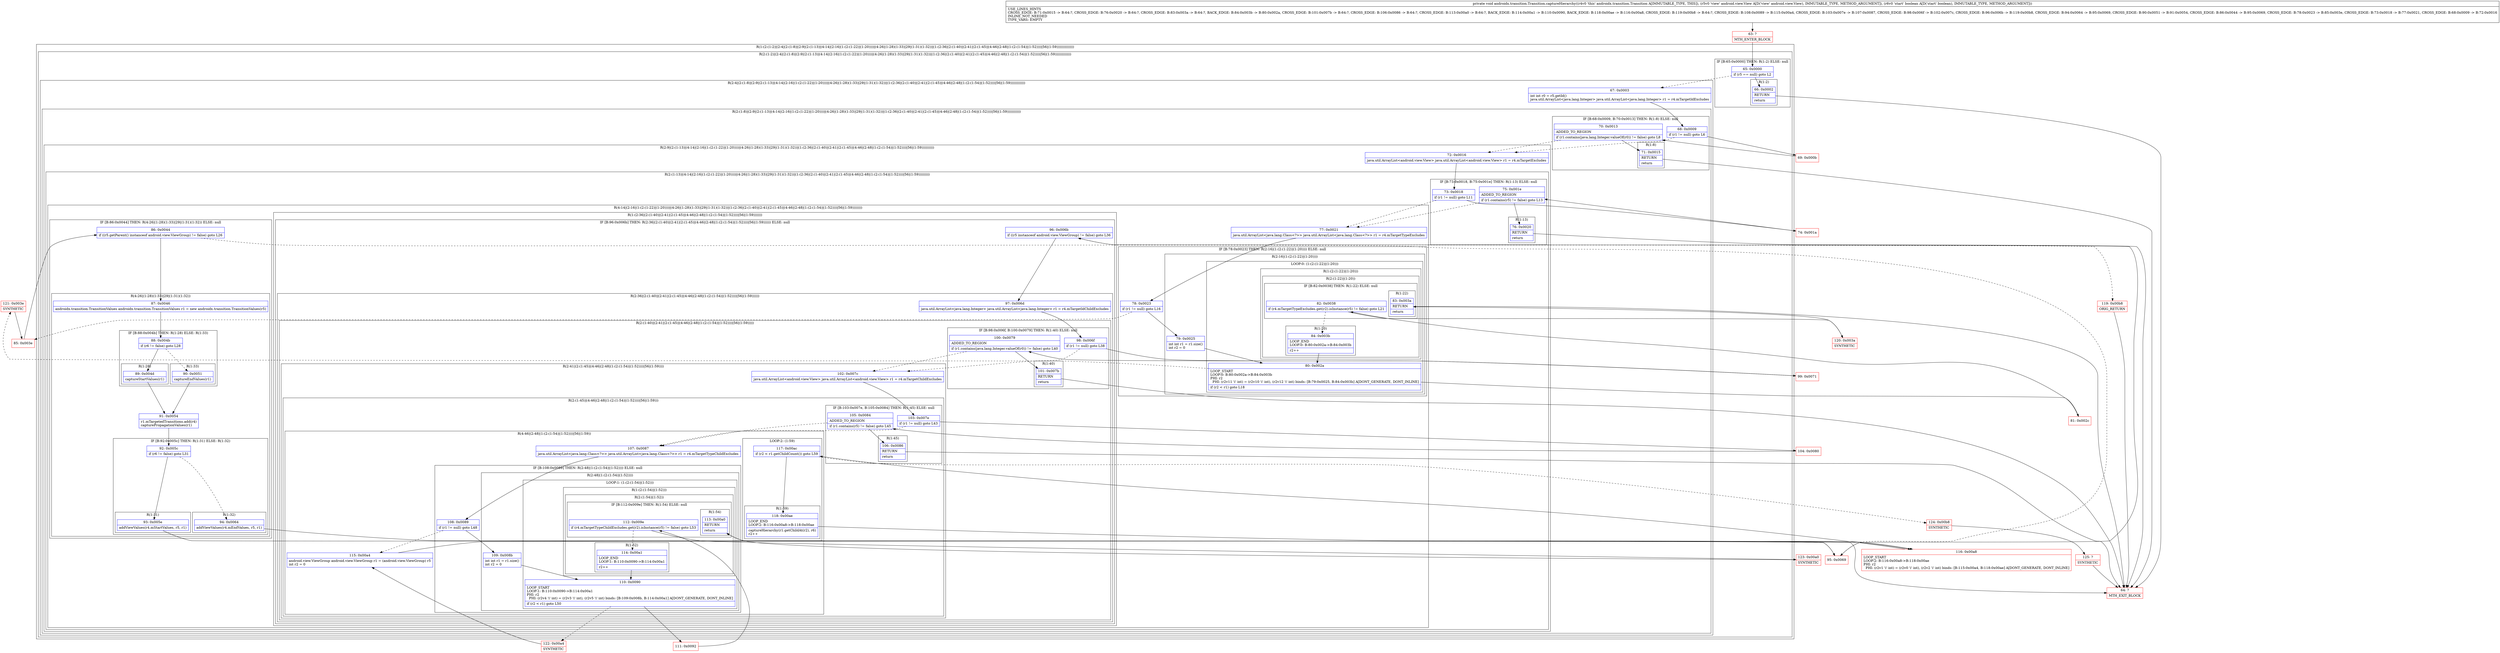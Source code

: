 digraph "CFG forandroidx.transition.Transition.captureHierarchy(Landroid\/view\/View;Z)V" {
subgraph cluster_Region_918314037 {
label = "R(1:(2:(1:2)|(2:4|(2:(1:8)|(2:9|(2:(1:13)|(4:14|(2:16|(1:(2:(1:22)|(1:20))))|(4:26|(1:28)(1:33)|29|(1:31)(1:32))|(1:(2:36|(2:(1:40)|(2:41|(2:(1:45)|(4:46|(2:48|(1:(2:(1:54)|(1:52))))|56|(1:59))))))))))))))";
node [shape=record,color=blue];
subgraph cluster_Region_1905068534 {
label = "R(2:(1:2)|(2:4|(2:(1:8)|(2:9|(2:(1:13)|(4:14|(2:16|(1:(2:(1:22)|(1:20))))|(4:26|(1:28)(1:33)|29|(1:31)(1:32))|(1:(2:36|(2:(1:40)|(2:41|(2:(1:45)|(4:46|(2:48|(1:(2:(1:54)|(1:52))))|56|(1:59)))))))))))))";
node [shape=record,color=blue];
subgraph cluster_IfRegion_94611051 {
label = "IF [B:65:0x0000] THEN: R(1:2) ELSE: null";
node [shape=record,color=blue];
Node_65 [shape=record,label="{65\:\ 0x0000|if (r5 == null) goto L2\l}"];
subgraph cluster_Region_2034724413 {
label = "R(1:2)";
node [shape=record,color=blue];
Node_66 [shape=record,label="{66\:\ 0x0002|RETURN\l|return\l}"];
}
}
subgraph cluster_Region_1197806002 {
label = "R(2:4|(2:(1:8)|(2:9|(2:(1:13)|(4:14|(2:16|(1:(2:(1:22)|(1:20))))|(4:26|(1:28)(1:33)|29|(1:31)(1:32))|(1:(2:36|(2:(1:40)|(2:41|(2:(1:45)|(4:46|(2:48|(1:(2:(1:54)|(1:52))))|56|(1:59))))))))))))";
node [shape=record,color=blue];
Node_67 [shape=record,label="{67\:\ 0x0003|int int r0 = r5.getId()\ljava.util.ArrayList\<java.lang.Integer\> java.util.ArrayList\<java.lang.Integer\> r1 = r4.mTargetIdExcludes\l}"];
subgraph cluster_Region_768530644 {
label = "R(2:(1:8)|(2:9|(2:(1:13)|(4:14|(2:16|(1:(2:(1:22)|(1:20))))|(4:26|(1:28)(1:33)|29|(1:31)(1:32))|(1:(2:36|(2:(1:40)|(2:41|(2:(1:45)|(4:46|(2:48|(1:(2:(1:54)|(1:52))))|56|(1:59)))))))))))";
node [shape=record,color=blue];
subgraph cluster_IfRegion_1444514187 {
label = "IF [B:68:0x0009, B:70:0x0013] THEN: R(1:8) ELSE: null";
node [shape=record,color=blue];
Node_68 [shape=record,label="{68\:\ 0x0009|if (r1 != null) goto L6\l}"];
Node_70 [shape=record,label="{70\:\ 0x0013|ADDED_TO_REGION\l|if (r1.contains(java.lang.Integer.valueOf(r0)) != false) goto L8\l}"];
subgraph cluster_Region_873834018 {
label = "R(1:8)";
node [shape=record,color=blue];
Node_71 [shape=record,label="{71\:\ 0x0015|RETURN\l|return\l}"];
}
}
subgraph cluster_Region_1131540697 {
label = "R(2:9|(2:(1:13)|(4:14|(2:16|(1:(2:(1:22)|(1:20))))|(4:26|(1:28)(1:33)|29|(1:31)(1:32))|(1:(2:36|(2:(1:40)|(2:41|(2:(1:45)|(4:46|(2:48|(1:(2:(1:54)|(1:52))))|56|(1:59))))))))))";
node [shape=record,color=blue];
Node_72 [shape=record,label="{72\:\ 0x0016|java.util.ArrayList\<android.view.View\> java.util.ArrayList\<android.view.View\> r1 = r4.mTargetExcludes\l}"];
subgraph cluster_Region_740150837 {
label = "R(2:(1:13)|(4:14|(2:16|(1:(2:(1:22)|(1:20))))|(4:26|(1:28)(1:33)|29|(1:31)(1:32))|(1:(2:36|(2:(1:40)|(2:41|(2:(1:45)|(4:46|(2:48|(1:(2:(1:54)|(1:52))))|56|(1:59)))))))))";
node [shape=record,color=blue];
subgraph cluster_IfRegion_745963908 {
label = "IF [B:73:0x0018, B:75:0x001e] THEN: R(1:13) ELSE: null";
node [shape=record,color=blue];
Node_73 [shape=record,label="{73\:\ 0x0018|if (r1 != null) goto L11\l}"];
Node_75 [shape=record,label="{75\:\ 0x001e|ADDED_TO_REGION\l|if (r1.contains(r5) != false) goto L13\l}"];
subgraph cluster_Region_1860791053 {
label = "R(1:13)";
node [shape=record,color=blue];
Node_76 [shape=record,label="{76\:\ 0x0020|RETURN\l|return\l}"];
}
}
subgraph cluster_Region_909705296 {
label = "R(4:14|(2:16|(1:(2:(1:22)|(1:20))))|(4:26|(1:28)(1:33)|29|(1:31)(1:32))|(1:(2:36|(2:(1:40)|(2:41|(2:(1:45)|(4:46|(2:48|(1:(2:(1:54)|(1:52))))|56|(1:59))))))))";
node [shape=record,color=blue];
Node_77 [shape=record,label="{77\:\ 0x0021|java.util.ArrayList\<java.lang.Class\<?\>\> java.util.ArrayList\<java.lang.Class\<?\>\> r1 = r4.mTargetTypeExcludes\l}"];
subgraph cluster_IfRegion_1615724709 {
label = "IF [B:78:0x0023] THEN: R(2:16|(1:(2:(1:22)|(1:20)))) ELSE: null";
node [shape=record,color=blue];
Node_78 [shape=record,label="{78\:\ 0x0023|if (r1 != null) goto L16\l}"];
subgraph cluster_Region_754303821 {
label = "R(2:16|(1:(2:(1:22)|(1:20))))";
node [shape=record,color=blue];
Node_79 [shape=record,label="{79\:\ 0x0025|int int r1 = r1.size()\lint r2 = 0\l}"];
subgraph cluster_LoopRegion_2052254635 {
label = "LOOP:0: (1:(2:(1:22)|(1:20)))";
node [shape=record,color=blue];
Node_80 [shape=record,label="{80\:\ 0x002a|LOOP_START\lLOOP:0: B:80:0x002a\-\>B:84:0x003b\lPHI: r2 \l  PHI: (r2v11 'i' int) = (r2v10 'i' int), (r2v12 'i' int) binds: [B:79:0x0025, B:84:0x003b] A[DONT_GENERATE, DONT_INLINE]\l|if (r2 \< r1) goto L18\l}"];
subgraph cluster_Region_901387900 {
label = "R(1:(2:(1:22)|(1:20)))";
node [shape=record,color=blue];
subgraph cluster_Region_738689631 {
label = "R(2:(1:22)|(1:20))";
node [shape=record,color=blue];
subgraph cluster_IfRegion_592915272 {
label = "IF [B:82:0x0038] THEN: R(1:22) ELSE: null";
node [shape=record,color=blue];
Node_82 [shape=record,label="{82\:\ 0x0038|if (r4.mTargetTypeExcludes.get(r2).isInstance(r5) != false) goto L21\l}"];
subgraph cluster_Region_1848221068 {
label = "R(1:22)";
node [shape=record,color=blue];
Node_83 [shape=record,label="{83\:\ 0x003a|RETURN\l|return\l}"];
}
}
subgraph cluster_Region_505474564 {
label = "R(1:20)";
node [shape=record,color=blue];
Node_84 [shape=record,label="{84\:\ 0x003b|LOOP_END\lLOOP:0: B:80:0x002a\-\>B:84:0x003b\l|r2++\l}"];
}
}
}
}
}
}
subgraph cluster_IfRegion_1270690375 {
label = "IF [B:86:0x0044] THEN: R(4:26|(1:28)(1:33)|29|(1:31)(1:32)) ELSE: null";
node [shape=record,color=blue];
Node_86 [shape=record,label="{86\:\ 0x0044|if ((r5.getParent() instanceof android.view.ViewGroup) != false) goto L26\l}"];
subgraph cluster_Region_830800555 {
label = "R(4:26|(1:28)(1:33)|29|(1:31)(1:32))";
node [shape=record,color=blue];
Node_87 [shape=record,label="{87\:\ 0x0046|androidx.transition.TransitionValues androidx.transition.TransitionValues r1 = new androidx.transition.TransitionValues(r5)\l}"];
subgraph cluster_IfRegion_777114810 {
label = "IF [B:88:0x004b] THEN: R(1:28) ELSE: R(1:33)";
node [shape=record,color=blue];
Node_88 [shape=record,label="{88\:\ 0x004b|if (r6 != false) goto L28\l}"];
subgraph cluster_Region_2008747067 {
label = "R(1:28)";
node [shape=record,color=blue];
Node_89 [shape=record,label="{89\:\ 0x004d|captureStartValues(r1)\l}"];
}
subgraph cluster_Region_1790039289 {
label = "R(1:33)";
node [shape=record,color=blue];
Node_90 [shape=record,label="{90\:\ 0x0051|captureEndValues(r1)\l}"];
}
}
Node_91 [shape=record,label="{91\:\ 0x0054|r1.mTargetedTransitions.add(r4)\lcapturePropagationValues(r1)\l}"];
subgraph cluster_IfRegion_1054129749 {
label = "IF [B:92:0x005c] THEN: R(1:31) ELSE: R(1:32)";
node [shape=record,color=blue];
Node_92 [shape=record,label="{92\:\ 0x005c|if (r6 != false) goto L31\l}"];
subgraph cluster_Region_1286483076 {
label = "R(1:31)";
node [shape=record,color=blue];
Node_93 [shape=record,label="{93\:\ 0x005e|addViewValues(r4.mStartValues, r5, r1)\l}"];
}
subgraph cluster_Region_1428684768 {
label = "R(1:32)";
node [shape=record,color=blue];
Node_94 [shape=record,label="{94\:\ 0x0064|addViewValues(r4.mEndValues, r5, r1)\l}"];
}
}
}
}
subgraph cluster_Region_481530366 {
label = "R(1:(2:36|(2:(1:40)|(2:41|(2:(1:45)|(4:46|(2:48|(1:(2:(1:54)|(1:52))))|56|(1:59)))))))";
node [shape=record,color=blue];
subgraph cluster_IfRegion_1052686117 {
label = "IF [B:96:0x006b] THEN: R(2:36|(2:(1:40)|(2:41|(2:(1:45)|(4:46|(2:48|(1:(2:(1:54)|(1:52))))|56|(1:59)))))) ELSE: null";
node [shape=record,color=blue];
Node_96 [shape=record,label="{96\:\ 0x006b|if ((r5 instanceof android.view.ViewGroup) != false) goto L36\l}"];
subgraph cluster_Region_873930230 {
label = "R(2:36|(2:(1:40)|(2:41|(2:(1:45)|(4:46|(2:48|(1:(2:(1:54)|(1:52))))|56|(1:59))))))";
node [shape=record,color=blue];
Node_97 [shape=record,label="{97\:\ 0x006d|java.util.ArrayList\<java.lang.Integer\> java.util.ArrayList\<java.lang.Integer\> r1 = r4.mTargetIdChildExcludes\l}"];
subgraph cluster_Region_518668364 {
label = "R(2:(1:40)|(2:41|(2:(1:45)|(4:46|(2:48|(1:(2:(1:54)|(1:52))))|56|(1:59)))))";
node [shape=record,color=blue];
subgraph cluster_IfRegion_442076949 {
label = "IF [B:98:0x006f, B:100:0x0079] THEN: R(1:40) ELSE: null";
node [shape=record,color=blue];
Node_98 [shape=record,label="{98\:\ 0x006f|if (r1 != null) goto L38\l}"];
Node_100 [shape=record,label="{100\:\ 0x0079|ADDED_TO_REGION\l|if (r1.contains(java.lang.Integer.valueOf(r0)) != false) goto L40\l}"];
subgraph cluster_Region_98001874 {
label = "R(1:40)";
node [shape=record,color=blue];
Node_101 [shape=record,label="{101\:\ 0x007b|RETURN\l|return\l}"];
}
}
subgraph cluster_Region_1255321764 {
label = "R(2:41|(2:(1:45)|(4:46|(2:48|(1:(2:(1:54)|(1:52))))|56|(1:59))))";
node [shape=record,color=blue];
Node_102 [shape=record,label="{102\:\ 0x007c|java.util.ArrayList\<android.view.View\> java.util.ArrayList\<android.view.View\> r1 = r4.mTargetChildExcludes\l}"];
subgraph cluster_Region_90910455 {
label = "R(2:(1:45)|(4:46|(2:48|(1:(2:(1:54)|(1:52))))|56|(1:59)))";
node [shape=record,color=blue];
subgraph cluster_IfRegion_1518983795 {
label = "IF [B:103:0x007e, B:105:0x0084] THEN: R(1:45) ELSE: null";
node [shape=record,color=blue];
Node_103 [shape=record,label="{103\:\ 0x007e|if (r1 != null) goto L43\l}"];
Node_105 [shape=record,label="{105\:\ 0x0084|ADDED_TO_REGION\l|if (r1.contains(r5) != false) goto L45\l}"];
subgraph cluster_Region_1319614176 {
label = "R(1:45)";
node [shape=record,color=blue];
Node_106 [shape=record,label="{106\:\ 0x0086|RETURN\l|return\l}"];
}
}
subgraph cluster_Region_1491375556 {
label = "R(4:46|(2:48|(1:(2:(1:54)|(1:52))))|56|(1:59))";
node [shape=record,color=blue];
Node_107 [shape=record,label="{107\:\ 0x0087|java.util.ArrayList\<java.lang.Class\<?\>\> java.util.ArrayList\<java.lang.Class\<?\>\> r1 = r4.mTargetTypeChildExcludes\l}"];
subgraph cluster_IfRegion_1410390915 {
label = "IF [B:108:0x0089] THEN: R(2:48|(1:(2:(1:54)|(1:52)))) ELSE: null";
node [shape=record,color=blue];
Node_108 [shape=record,label="{108\:\ 0x0089|if (r1 != null) goto L48\l}"];
subgraph cluster_Region_194512437 {
label = "R(2:48|(1:(2:(1:54)|(1:52))))";
node [shape=record,color=blue];
Node_109 [shape=record,label="{109\:\ 0x008b|int int r1 = r1.size()\lint r2 = 0\l}"];
subgraph cluster_LoopRegion_838791376 {
label = "LOOP:1: (1:(2:(1:54)|(1:52)))";
node [shape=record,color=blue];
Node_110 [shape=record,label="{110\:\ 0x0090|LOOP_START\lLOOP:1: B:110:0x0090\-\>B:114:0x00a1\lPHI: r2 \l  PHI: (r2v4 'i' int) = (r2v3 'i' int), (r2v5 'i' int) binds: [B:109:0x008b, B:114:0x00a1] A[DONT_GENERATE, DONT_INLINE]\l|if (r2 \< r1) goto L50\l}"];
subgraph cluster_Region_42166104 {
label = "R(1:(2:(1:54)|(1:52)))";
node [shape=record,color=blue];
subgraph cluster_Region_1014258985 {
label = "R(2:(1:54)|(1:52))";
node [shape=record,color=blue];
subgraph cluster_IfRegion_1428055287 {
label = "IF [B:112:0x009e] THEN: R(1:54) ELSE: null";
node [shape=record,color=blue];
Node_112 [shape=record,label="{112\:\ 0x009e|if (r4.mTargetTypeChildExcludes.get(r2).isInstance(r5) != false) goto L53\l}"];
subgraph cluster_Region_1614074054 {
label = "R(1:54)";
node [shape=record,color=blue];
Node_113 [shape=record,label="{113\:\ 0x00a0|RETURN\l|return\l}"];
}
}
subgraph cluster_Region_2057101684 {
label = "R(1:52)";
node [shape=record,color=blue];
Node_114 [shape=record,label="{114\:\ 0x00a1|LOOP_END\lLOOP:1: B:110:0x0090\-\>B:114:0x00a1\l|r2++\l}"];
}
}
}
}
}
}
Node_115 [shape=record,label="{115\:\ 0x00a4|android.view.ViewGroup android.view.ViewGroup r1 = (android.view.ViewGroup) r5\lint r2 = 0\l}"];
subgraph cluster_LoopRegion_534126455 {
label = "LOOP:2: (1:59)";
node [shape=record,color=blue];
Node_117 [shape=record,label="{117\:\ 0x00ac|if (r2 \< r1.getChildCount()) goto L59\l}"];
subgraph cluster_Region_1667294204 {
label = "R(1:59)";
node [shape=record,color=blue];
Node_118 [shape=record,label="{118\:\ 0x00ae|LOOP_END\lLOOP:2: B:116:0x00a8\-\>B:118:0x00ae\l|captureHierarchy(r1.getChildAt(r2), r6)\lr2++\l}"];
}
}
}
}
}
}
}
}
}
}
}
}
}
}
}
}
Node_63 [shape=record,color=red,label="{63\:\ ?|MTH_ENTER_BLOCK\l}"];
Node_64 [shape=record,color=red,label="{64\:\ ?|MTH_EXIT_BLOCK\l}"];
Node_69 [shape=record,color=red,label="{69\:\ 0x000b}"];
Node_74 [shape=record,color=red,label="{74\:\ 0x001a}"];
Node_81 [shape=record,color=red,label="{81\:\ 0x002c}"];
Node_120 [shape=record,color=red,label="{120\:\ 0x003a|SYNTHETIC\l}"];
Node_121 [shape=record,color=red,label="{121\:\ 0x003e|SYNTHETIC\l}"];
Node_85 [shape=record,color=red,label="{85\:\ 0x003e}"];
Node_95 [shape=record,color=red,label="{95\:\ 0x0069}"];
Node_99 [shape=record,color=red,label="{99\:\ 0x0071}"];
Node_104 [shape=record,color=red,label="{104\:\ 0x0080}"];
Node_111 [shape=record,color=red,label="{111\:\ 0x0092}"];
Node_123 [shape=record,color=red,label="{123\:\ 0x00a0|SYNTHETIC\l}"];
Node_122 [shape=record,color=red,label="{122\:\ 0x00a4|SYNTHETIC\l}"];
Node_116 [shape=record,color=red,label="{116\:\ 0x00a8|LOOP_START\lLOOP:2: B:116:0x00a8\-\>B:118:0x00ae\lPHI: r2 \l  PHI: (r2v1 'i' int) = (r2v0 'i' int), (r2v2 'i' int) binds: [B:115:0x00a4, B:118:0x00ae] A[DONT_GENERATE, DONT_INLINE]\l}"];
Node_124 [shape=record,color=red,label="{124\:\ 0x00b8|SYNTHETIC\l}"];
Node_125 [shape=record,color=red,label="{125\:\ ?|SYNTHETIC\l}"];
Node_119 [shape=record,color=red,label="{119\:\ 0x00b8|ORIG_RETURN\l}"];
MethodNode[shape=record,label="{private void androidx.transition.Transition.captureHierarchy((r4v0 'this' androidx.transition.Transition A[IMMUTABLE_TYPE, THIS]), (r5v0 'view' android.view.View A[D('view' android.view.View), IMMUTABLE_TYPE, METHOD_ARGUMENT]), (r6v0 'start' boolean A[D('start' boolean), IMMUTABLE_TYPE, METHOD_ARGUMENT]))  | USE_LINES_HINTS\lCROSS_EDGE: B:71:0x0015 \-\> B:64:?, CROSS_EDGE: B:76:0x0020 \-\> B:64:?, CROSS_EDGE: B:83:0x003a \-\> B:64:?, BACK_EDGE: B:84:0x003b \-\> B:80:0x002a, CROSS_EDGE: B:101:0x007b \-\> B:64:?, CROSS_EDGE: B:106:0x0086 \-\> B:64:?, CROSS_EDGE: B:113:0x00a0 \-\> B:64:?, BACK_EDGE: B:114:0x00a1 \-\> B:110:0x0090, BACK_EDGE: B:118:0x00ae \-\> B:116:0x00a8, CROSS_EDGE: B:119:0x00b8 \-\> B:64:?, CROSS_EDGE: B:108:0x0089 \-\> B:115:0x00a4, CROSS_EDGE: B:103:0x007e \-\> B:107:0x0087, CROSS_EDGE: B:98:0x006f \-\> B:102:0x007c, CROSS_EDGE: B:96:0x006b \-\> B:119:0x00b8, CROSS_EDGE: B:94:0x0064 \-\> B:95:0x0069, CROSS_EDGE: B:90:0x0051 \-\> B:91:0x0054, CROSS_EDGE: B:86:0x0044 \-\> B:95:0x0069, CROSS_EDGE: B:78:0x0023 \-\> B:85:0x003e, CROSS_EDGE: B:73:0x0018 \-\> B:77:0x0021, CROSS_EDGE: B:68:0x0009 \-\> B:72:0x0016\lINLINE_NOT_NEEDED\lTYPE_VARS: EMPTY\l}"];
MethodNode -> Node_63;Node_65 -> Node_66;
Node_65 -> Node_67[style=dashed];
Node_66 -> Node_64;
Node_67 -> Node_68;
Node_68 -> Node_69;
Node_68 -> Node_72[style=dashed];
Node_70 -> Node_71;
Node_70 -> Node_72[style=dashed];
Node_71 -> Node_64;
Node_72 -> Node_73;
Node_73 -> Node_74;
Node_73 -> Node_77[style=dashed];
Node_75 -> Node_76;
Node_75 -> Node_77[style=dashed];
Node_76 -> Node_64;
Node_77 -> Node_78;
Node_78 -> Node_79;
Node_78 -> Node_85[style=dashed];
Node_79 -> Node_80;
Node_80 -> Node_81;
Node_80 -> Node_121[style=dashed];
Node_82 -> Node_84[style=dashed];
Node_82 -> Node_120;
Node_83 -> Node_64;
Node_84 -> Node_80;
Node_86 -> Node_87;
Node_86 -> Node_95[style=dashed];
Node_87 -> Node_88;
Node_88 -> Node_89;
Node_88 -> Node_90[style=dashed];
Node_89 -> Node_91;
Node_90 -> Node_91;
Node_91 -> Node_92;
Node_92 -> Node_93;
Node_92 -> Node_94[style=dashed];
Node_93 -> Node_95;
Node_94 -> Node_95;
Node_96 -> Node_97;
Node_96 -> Node_119[style=dashed];
Node_97 -> Node_98;
Node_98 -> Node_99;
Node_98 -> Node_102[style=dashed];
Node_100 -> Node_101;
Node_100 -> Node_102[style=dashed];
Node_101 -> Node_64;
Node_102 -> Node_103;
Node_103 -> Node_104;
Node_103 -> Node_107[style=dashed];
Node_105 -> Node_106;
Node_105 -> Node_107[style=dashed];
Node_106 -> Node_64;
Node_107 -> Node_108;
Node_108 -> Node_109;
Node_108 -> Node_115[style=dashed];
Node_109 -> Node_110;
Node_110 -> Node_111;
Node_110 -> Node_122[style=dashed];
Node_112 -> Node_114[style=dashed];
Node_112 -> Node_123;
Node_113 -> Node_64;
Node_114 -> Node_110;
Node_115 -> Node_116;
Node_117 -> Node_118;
Node_117 -> Node_124[style=dashed];
Node_118 -> Node_116;
Node_63 -> Node_65;
Node_69 -> Node_70;
Node_74 -> Node_75;
Node_81 -> Node_82;
Node_120 -> Node_83;
Node_121 -> Node_85;
Node_85 -> Node_86;
Node_95 -> Node_96;
Node_99 -> Node_100;
Node_104 -> Node_105;
Node_111 -> Node_112;
Node_123 -> Node_113;
Node_122 -> Node_115;
Node_116 -> Node_117;
Node_124 -> Node_125;
Node_125 -> Node_64;
Node_119 -> Node_64;
}

